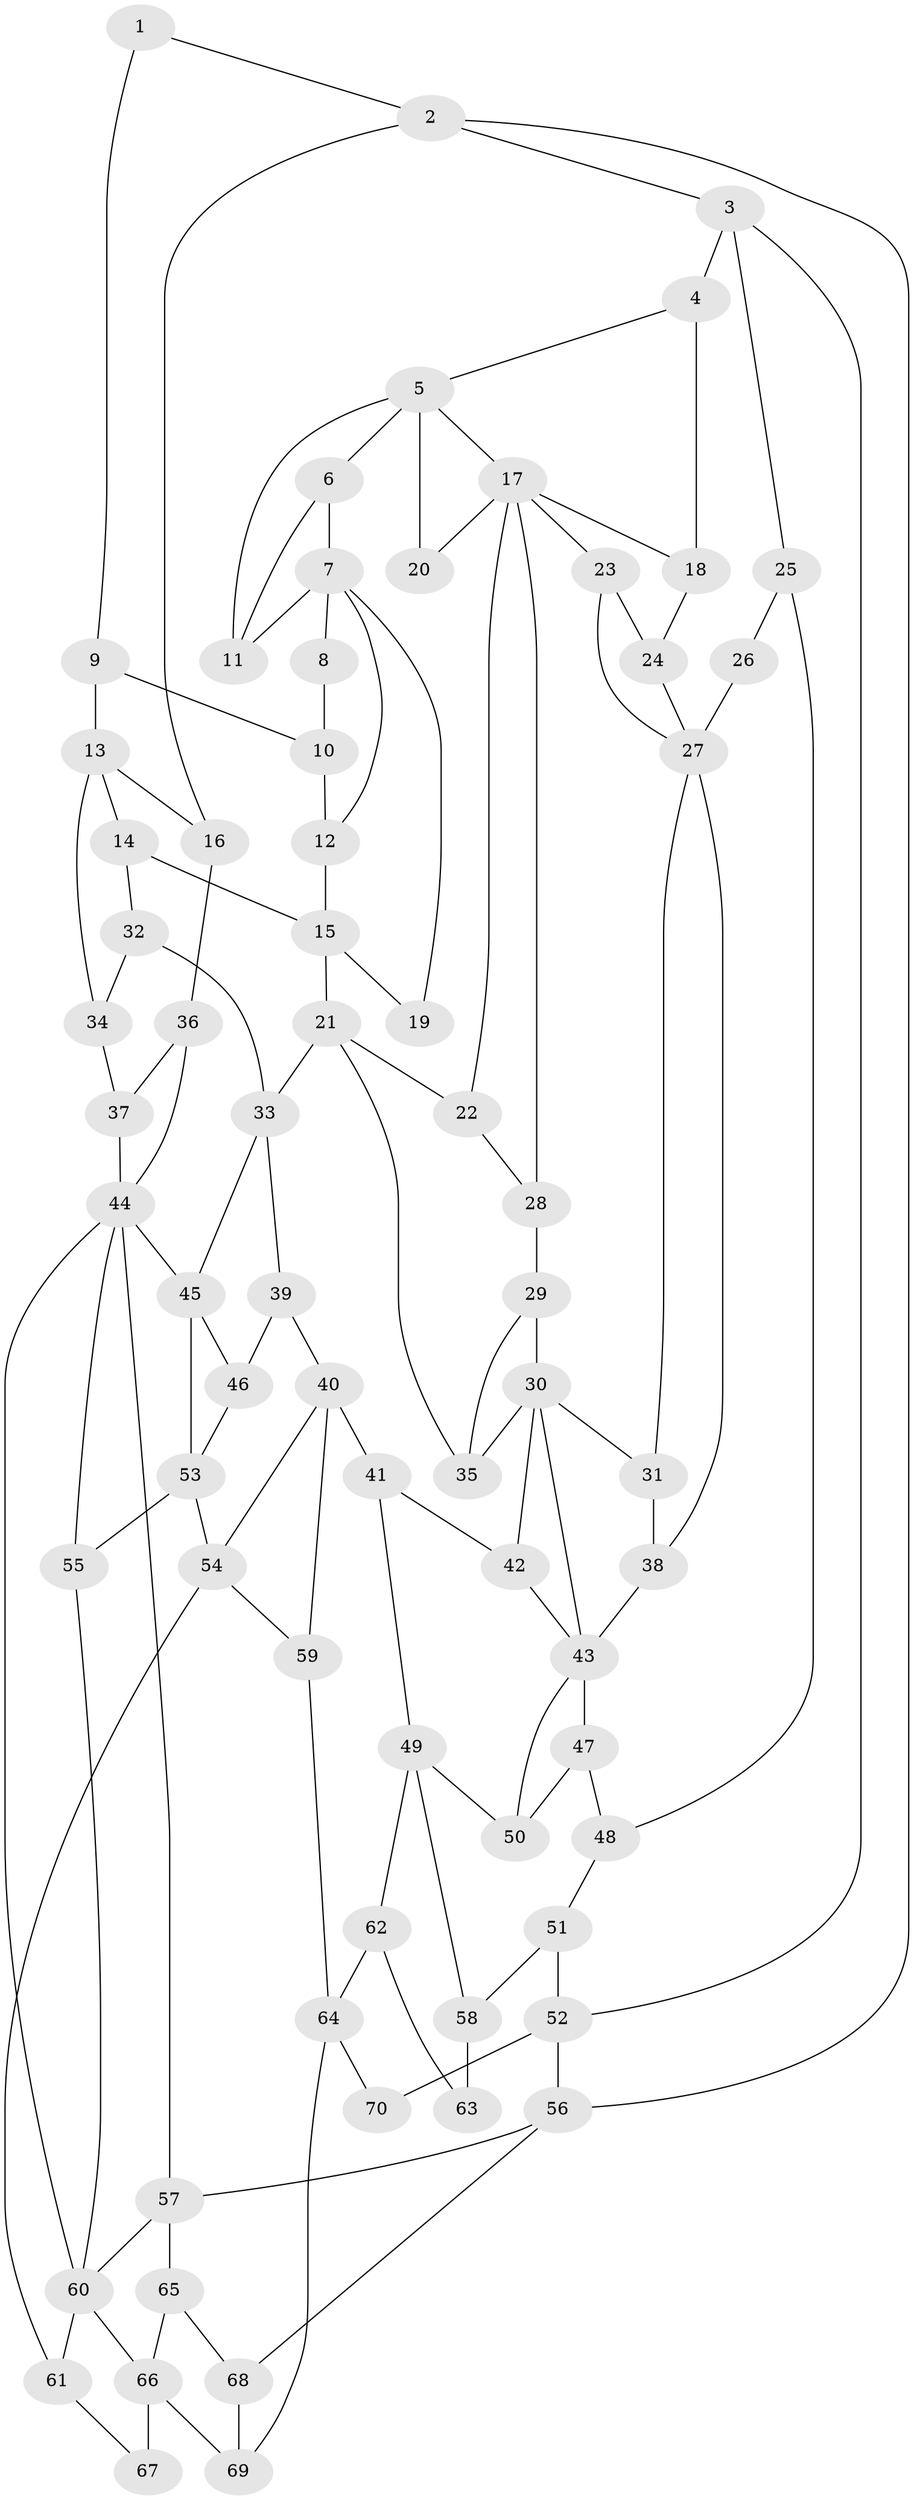 // original degree distribution, {3: 0.014285714285714285, 6: 0.2357142857142857, 5: 0.5, 4: 0.25}
// Generated by graph-tools (version 1.1) at 2025/38/03/09/25 02:38:27]
// undirected, 70 vertices, 118 edges
graph export_dot {
graph [start="1"]
  node [color=gray90,style=filled];
  1;
  2;
  3;
  4;
  5;
  6;
  7;
  8;
  9;
  10;
  11;
  12;
  13;
  14;
  15;
  16;
  17;
  18;
  19;
  20;
  21;
  22;
  23;
  24;
  25;
  26;
  27;
  28;
  29;
  30;
  31;
  32;
  33;
  34;
  35;
  36;
  37;
  38;
  39;
  40;
  41;
  42;
  43;
  44;
  45;
  46;
  47;
  48;
  49;
  50;
  51;
  52;
  53;
  54;
  55;
  56;
  57;
  58;
  59;
  60;
  61;
  62;
  63;
  64;
  65;
  66;
  67;
  68;
  69;
  70;
  1 -- 2 [weight=1.0];
  1 -- 9 [weight=1.0];
  2 -- 3 [weight=1.0];
  2 -- 16 [weight=1.0];
  2 -- 56 [weight=1.0];
  3 -- 4 [weight=1.0];
  3 -- 25 [weight=1.0];
  3 -- 52 [weight=1.0];
  4 -- 5 [weight=1.0];
  4 -- 18 [weight=1.0];
  5 -- 6 [weight=1.0];
  5 -- 11 [weight=1.0];
  5 -- 17 [weight=1.0];
  5 -- 20 [weight=2.0];
  6 -- 7 [weight=1.0];
  6 -- 11 [weight=1.0];
  7 -- 8 [weight=1.0];
  7 -- 11 [weight=1.0];
  7 -- 12 [weight=1.0];
  7 -- 19 [weight=2.0];
  8 -- 10 [weight=1.0];
  9 -- 10 [weight=1.0];
  9 -- 13 [weight=2.0];
  10 -- 12 [weight=1.0];
  12 -- 15 [weight=1.0];
  13 -- 14 [weight=2.0];
  13 -- 16 [weight=1.0];
  13 -- 34 [weight=1.0];
  14 -- 15 [weight=2.0];
  14 -- 32 [weight=1.0];
  15 -- 19 [weight=1.0];
  15 -- 21 [weight=1.0];
  16 -- 36 [weight=1.0];
  17 -- 18 [weight=1.0];
  17 -- 20 [weight=1.0];
  17 -- 22 [weight=1.0];
  17 -- 23 [weight=1.0];
  17 -- 28 [weight=1.0];
  18 -- 24 [weight=1.0];
  21 -- 22 [weight=1.0];
  21 -- 33 [weight=2.0];
  21 -- 35 [weight=1.0];
  22 -- 28 [weight=1.0];
  23 -- 24 [weight=1.0];
  23 -- 27 [weight=1.0];
  24 -- 27 [weight=1.0];
  25 -- 26 [weight=1.0];
  25 -- 48 [weight=1.0];
  26 -- 27 [weight=2.0];
  27 -- 31 [weight=1.0];
  27 -- 38 [weight=1.0];
  28 -- 29 [weight=1.0];
  29 -- 30 [weight=1.0];
  29 -- 35 [weight=1.0];
  30 -- 31 [weight=1.0];
  30 -- 35 [weight=1.0];
  30 -- 42 [weight=2.0];
  30 -- 43 [weight=1.0];
  31 -- 38 [weight=1.0];
  32 -- 33 [weight=2.0];
  32 -- 34 [weight=1.0];
  33 -- 39 [weight=1.0];
  33 -- 45 [weight=1.0];
  34 -- 37 [weight=1.0];
  36 -- 37 [weight=1.0];
  36 -- 44 [weight=1.0];
  37 -- 44 [weight=1.0];
  38 -- 43 [weight=2.0];
  39 -- 40 [weight=1.0];
  39 -- 46 [weight=1.0];
  40 -- 41 [weight=2.0];
  40 -- 54 [weight=1.0];
  40 -- 59 [weight=1.0];
  41 -- 42 [weight=1.0];
  41 -- 49 [weight=2.0];
  42 -- 43 [weight=1.0];
  43 -- 47 [weight=1.0];
  43 -- 50 [weight=1.0];
  44 -- 45 [weight=1.0];
  44 -- 55 [weight=1.0];
  44 -- 57 [weight=1.0];
  44 -- 60 [weight=1.0];
  45 -- 46 [weight=1.0];
  45 -- 53 [weight=1.0];
  46 -- 53 [weight=1.0];
  47 -- 48 [weight=1.0];
  47 -- 50 [weight=1.0];
  48 -- 51 [weight=1.0];
  49 -- 50 [weight=2.0];
  49 -- 58 [weight=1.0];
  49 -- 62 [weight=1.0];
  51 -- 52 [weight=1.0];
  51 -- 58 [weight=1.0];
  52 -- 56 [weight=1.0];
  52 -- 70 [weight=1.0];
  53 -- 54 [weight=2.0];
  53 -- 55 [weight=2.0];
  54 -- 59 [weight=1.0];
  54 -- 61 [weight=1.0];
  55 -- 60 [weight=1.0];
  56 -- 57 [weight=1.0];
  56 -- 68 [weight=1.0];
  57 -- 60 [weight=1.0];
  57 -- 65 [weight=1.0];
  58 -- 63 [weight=2.0];
  59 -- 64 [weight=1.0];
  60 -- 61 [weight=1.0];
  60 -- 66 [weight=1.0];
  61 -- 67 [weight=1.0];
  62 -- 63 [weight=2.0];
  62 -- 64 [weight=2.0];
  64 -- 69 [weight=1.0];
  64 -- 70 [weight=2.0];
  65 -- 66 [weight=2.0];
  65 -- 68 [weight=1.0];
  66 -- 67 [weight=2.0];
  66 -- 69 [weight=1.0];
  68 -- 69 [weight=1.0];
}
